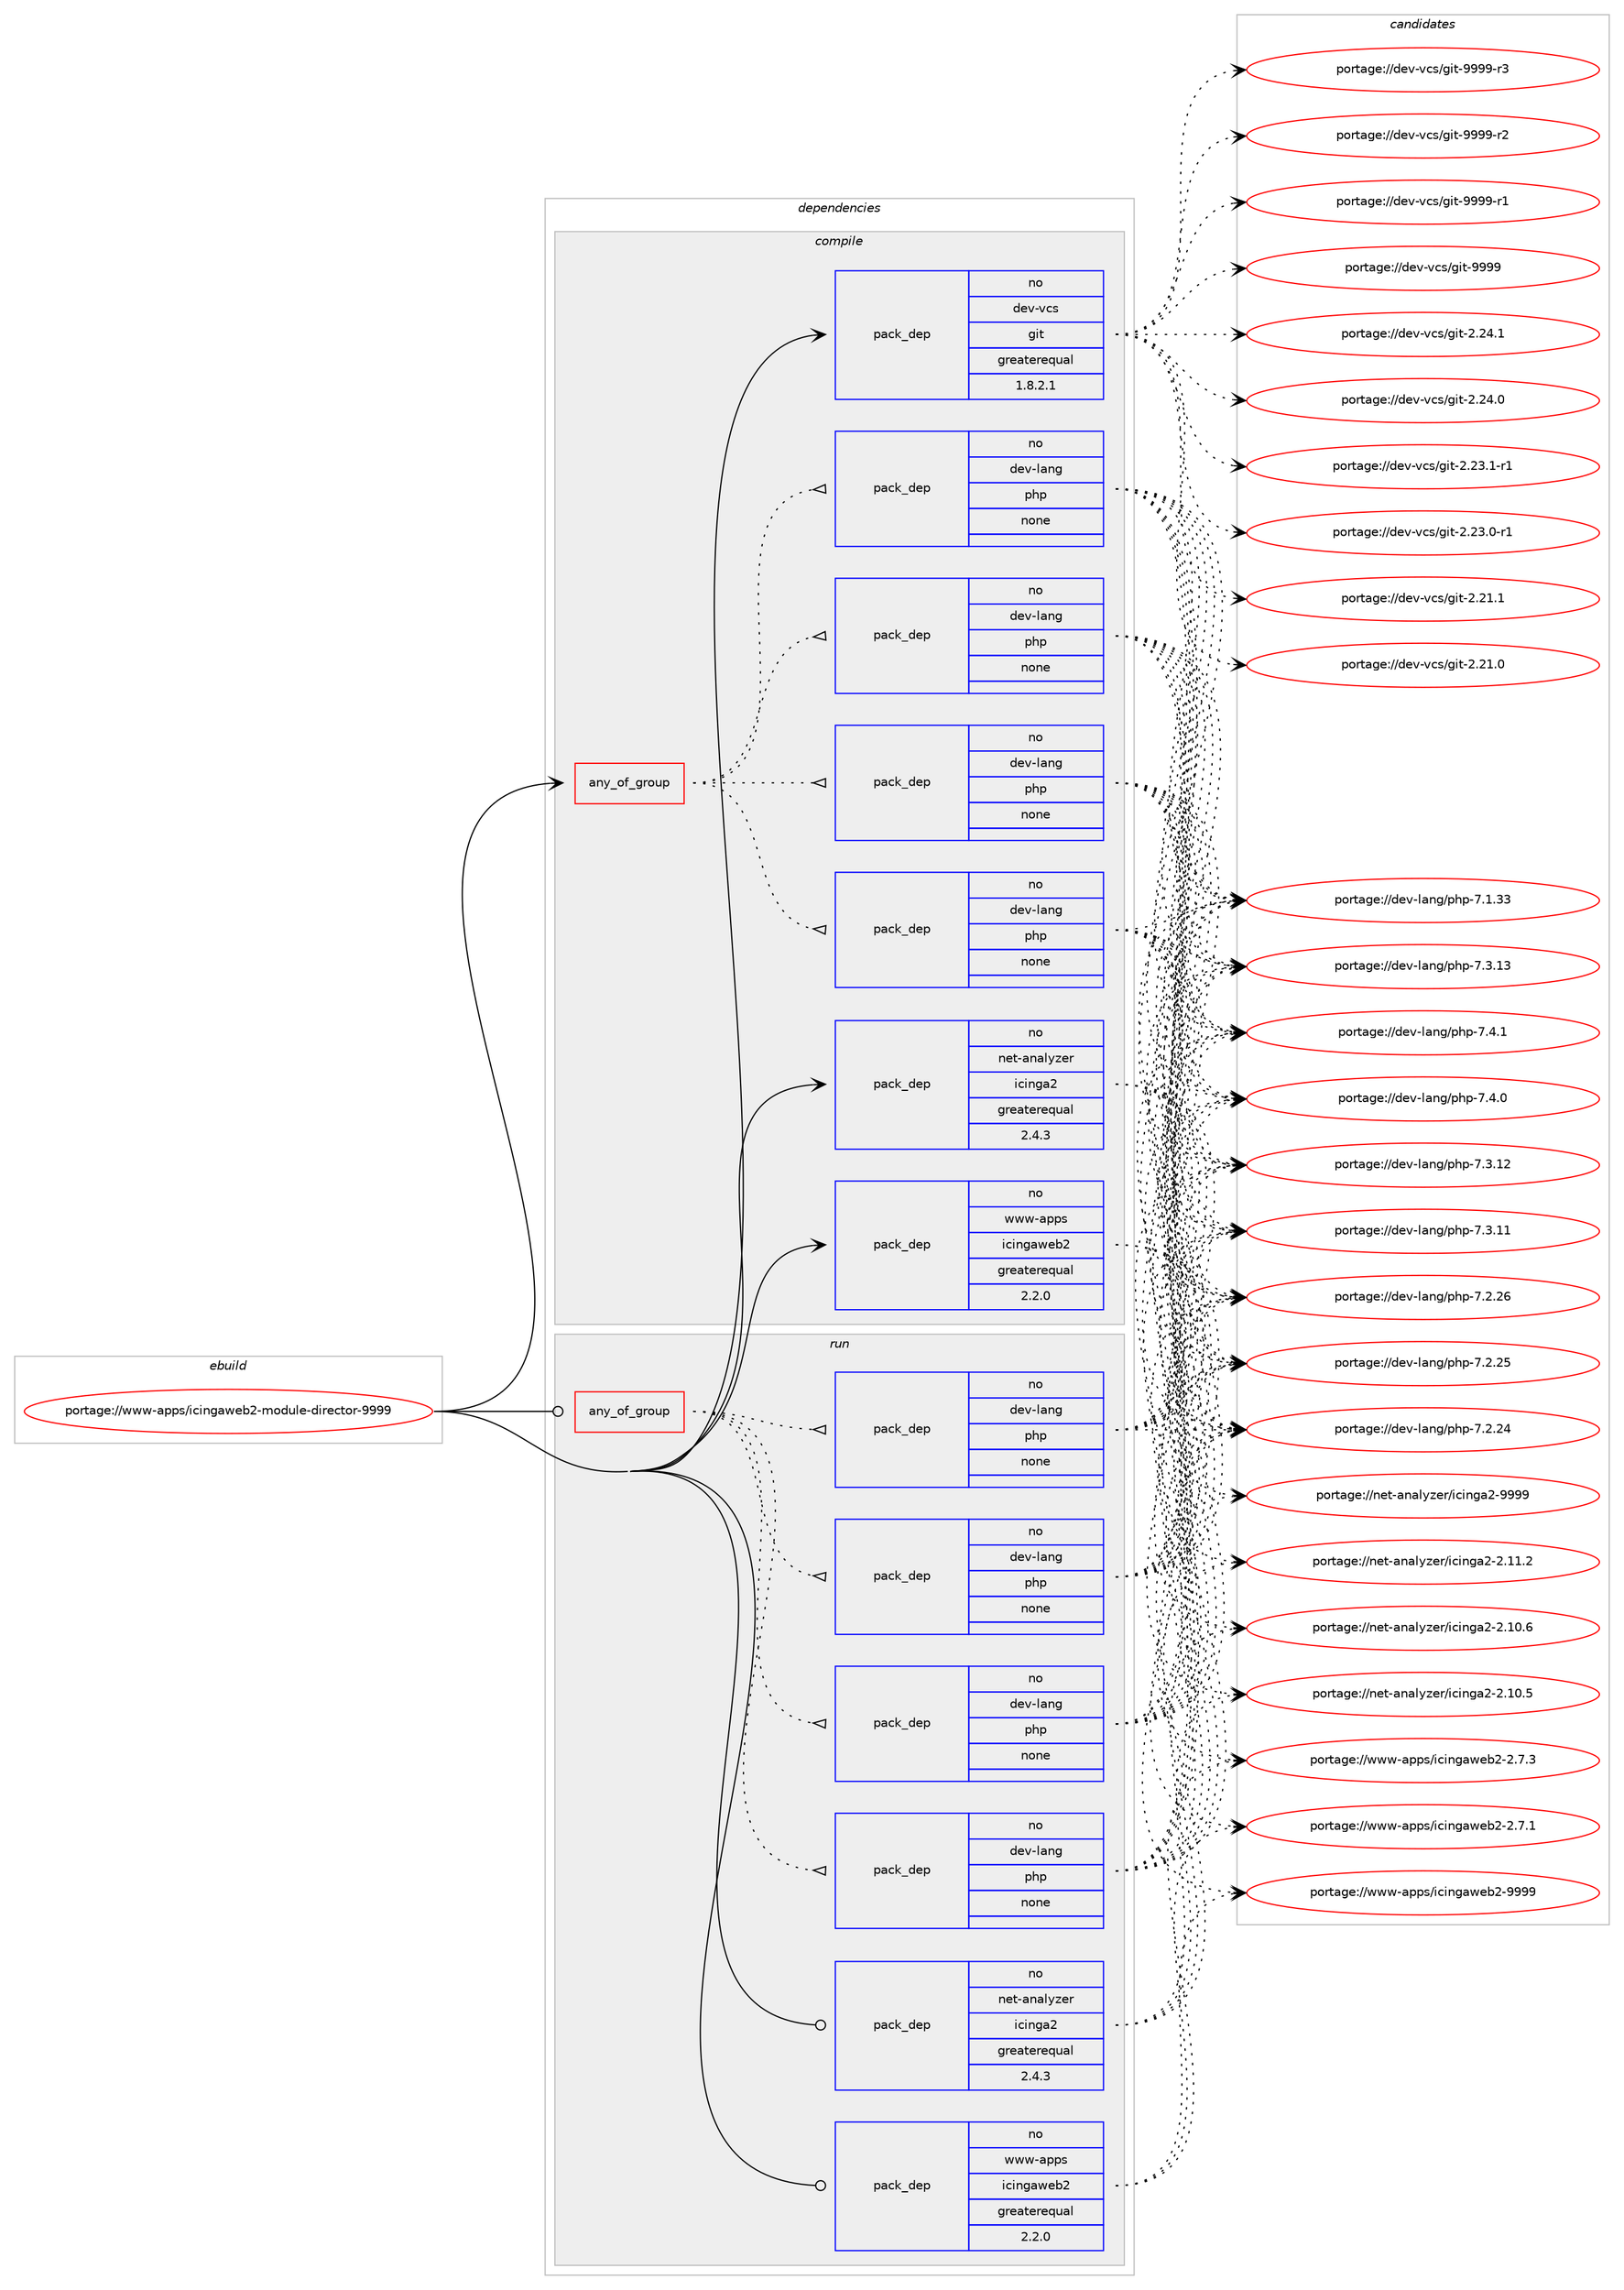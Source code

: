 digraph prolog {

# *************
# Graph options
# *************

newrank=true;
concentrate=true;
compound=true;
graph [rankdir=LR,fontname=Helvetica,fontsize=10,ranksep=1.5];#, ranksep=2.5, nodesep=0.2];
edge  [arrowhead=vee];
node  [fontname=Helvetica,fontsize=10];

# **********
# The ebuild
# **********

subgraph cluster_leftcol {
color=gray;
rank=same;
label=<<i>ebuild</i>>;
id [label="portage://www-apps/icingaweb2-module-director-9999", color=red, width=4, href="../www-apps/icingaweb2-module-director-9999.svg"];
}

# ****************
# The dependencies
# ****************

subgraph cluster_midcol {
color=gray;
label=<<i>dependencies</i>>;
subgraph cluster_compile {
fillcolor="#eeeeee";
style=filled;
label=<<i>compile</i>>;
subgraph any612 {
dependency36190 [label=<<TABLE BORDER="0" CELLBORDER="1" CELLSPACING="0" CELLPADDING="4"><TR><TD CELLPADDING="10">any_of_group</TD></TR></TABLE>>, shape=none, color=red];subgraph pack28954 {
dependency36191 [label=<<TABLE BORDER="0" CELLBORDER="1" CELLSPACING="0" CELLPADDING="4" WIDTH="220"><TR><TD ROWSPAN="6" CELLPADDING="30">pack_dep</TD></TR><TR><TD WIDTH="110">no</TD></TR><TR><TD>dev-lang</TD></TR><TR><TD>php</TD></TR><TR><TD>none</TD></TR><TR><TD></TD></TR></TABLE>>, shape=none, color=blue];
}
dependency36190:e -> dependency36191:w [weight=20,style="dotted",arrowhead="oinv"];
subgraph pack28955 {
dependency36192 [label=<<TABLE BORDER="0" CELLBORDER="1" CELLSPACING="0" CELLPADDING="4" WIDTH="220"><TR><TD ROWSPAN="6" CELLPADDING="30">pack_dep</TD></TR><TR><TD WIDTH="110">no</TD></TR><TR><TD>dev-lang</TD></TR><TR><TD>php</TD></TR><TR><TD>none</TD></TR><TR><TD></TD></TR></TABLE>>, shape=none, color=blue];
}
dependency36190:e -> dependency36192:w [weight=20,style="dotted",arrowhead="oinv"];
subgraph pack28956 {
dependency36193 [label=<<TABLE BORDER="0" CELLBORDER="1" CELLSPACING="0" CELLPADDING="4" WIDTH="220"><TR><TD ROWSPAN="6" CELLPADDING="30">pack_dep</TD></TR><TR><TD WIDTH="110">no</TD></TR><TR><TD>dev-lang</TD></TR><TR><TD>php</TD></TR><TR><TD>none</TD></TR><TR><TD></TD></TR></TABLE>>, shape=none, color=blue];
}
dependency36190:e -> dependency36193:w [weight=20,style="dotted",arrowhead="oinv"];
subgraph pack28957 {
dependency36194 [label=<<TABLE BORDER="0" CELLBORDER="1" CELLSPACING="0" CELLPADDING="4" WIDTH="220"><TR><TD ROWSPAN="6" CELLPADDING="30">pack_dep</TD></TR><TR><TD WIDTH="110">no</TD></TR><TR><TD>dev-lang</TD></TR><TR><TD>php</TD></TR><TR><TD>none</TD></TR><TR><TD></TD></TR></TABLE>>, shape=none, color=blue];
}
dependency36190:e -> dependency36194:w [weight=20,style="dotted",arrowhead="oinv"];
}
id:e -> dependency36190:w [weight=20,style="solid",arrowhead="vee"];
subgraph pack28958 {
dependency36195 [label=<<TABLE BORDER="0" CELLBORDER="1" CELLSPACING="0" CELLPADDING="4" WIDTH="220"><TR><TD ROWSPAN="6" CELLPADDING="30">pack_dep</TD></TR><TR><TD WIDTH="110">no</TD></TR><TR><TD>dev-vcs</TD></TR><TR><TD>git</TD></TR><TR><TD>greaterequal</TD></TR><TR><TD>1.8.2.1</TD></TR></TABLE>>, shape=none, color=blue];
}
id:e -> dependency36195:w [weight=20,style="solid",arrowhead="vee"];
subgraph pack28959 {
dependency36196 [label=<<TABLE BORDER="0" CELLBORDER="1" CELLSPACING="0" CELLPADDING="4" WIDTH="220"><TR><TD ROWSPAN="6" CELLPADDING="30">pack_dep</TD></TR><TR><TD WIDTH="110">no</TD></TR><TR><TD>net-analyzer</TD></TR><TR><TD>icinga2</TD></TR><TR><TD>greaterequal</TD></TR><TR><TD>2.4.3</TD></TR></TABLE>>, shape=none, color=blue];
}
id:e -> dependency36196:w [weight=20,style="solid",arrowhead="vee"];
subgraph pack28960 {
dependency36197 [label=<<TABLE BORDER="0" CELLBORDER="1" CELLSPACING="0" CELLPADDING="4" WIDTH="220"><TR><TD ROWSPAN="6" CELLPADDING="30">pack_dep</TD></TR><TR><TD WIDTH="110">no</TD></TR><TR><TD>www-apps</TD></TR><TR><TD>icingaweb2</TD></TR><TR><TD>greaterequal</TD></TR><TR><TD>2.2.0</TD></TR></TABLE>>, shape=none, color=blue];
}
id:e -> dependency36197:w [weight=20,style="solid",arrowhead="vee"];
}
subgraph cluster_compileandrun {
fillcolor="#eeeeee";
style=filled;
label=<<i>compile and run</i>>;
}
subgraph cluster_run {
fillcolor="#eeeeee";
style=filled;
label=<<i>run</i>>;
subgraph any613 {
dependency36198 [label=<<TABLE BORDER="0" CELLBORDER="1" CELLSPACING="0" CELLPADDING="4"><TR><TD CELLPADDING="10">any_of_group</TD></TR></TABLE>>, shape=none, color=red];subgraph pack28961 {
dependency36199 [label=<<TABLE BORDER="0" CELLBORDER="1" CELLSPACING="0" CELLPADDING="4" WIDTH="220"><TR><TD ROWSPAN="6" CELLPADDING="30">pack_dep</TD></TR><TR><TD WIDTH="110">no</TD></TR><TR><TD>dev-lang</TD></TR><TR><TD>php</TD></TR><TR><TD>none</TD></TR><TR><TD></TD></TR></TABLE>>, shape=none, color=blue];
}
dependency36198:e -> dependency36199:w [weight=20,style="dotted",arrowhead="oinv"];
subgraph pack28962 {
dependency36200 [label=<<TABLE BORDER="0" CELLBORDER="1" CELLSPACING="0" CELLPADDING="4" WIDTH="220"><TR><TD ROWSPAN="6" CELLPADDING="30">pack_dep</TD></TR><TR><TD WIDTH="110">no</TD></TR><TR><TD>dev-lang</TD></TR><TR><TD>php</TD></TR><TR><TD>none</TD></TR><TR><TD></TD></TR></TABLE>>, shape=none, color=blue];
}
dependency36198:e -> dependency36200:w [weight=20,style="dotted",arrowhead="oinv"];
subgraph pack28963 {
dependency36201 [label=<<TABLE BORDER="0" CELLBORDER="1" CELLSPACING="0" CELLPADDING="4" WIDTH="220"><TR><TD ROWSPAN="6" CELLPADDING="30">pack_dep</TD></TR><TR><TD WIDTH="110">no</TD></TR><TR><TD>dev-lang</TD></TR><TR><TD>php</TD></TR><TR><TD>none</TD></TR><TR><TD></TD></TR></TABLE>>, shape=none, color=blue];
}
dependency36198:e -> dependency36201:w [weight=20,style="dotted",arrowhead="oinv"];
subgraph pack28964 {
dependency36202 [label=<<TABLE BORDER="0" CELLBORDER="1" CELLSPACING="0" CELLPADDING="4" WIDTH="220"><TR><TD ROWSPAN="6" CELLPADDING="30">pack_dep</TD></TR><TR><TD WIDTH="110">no</TD></TR><TR><TD>dev-lang</TD></TR><TR><TD>php</TD></TR><TR><TD>none</TD></TR><TR><TD></TD></TR></TABLE>>, shape=none, color=blue];
}
dependency36198:e -> dependency36202:w [weight=20,style="dotted",arrowhead="oinv"];
}
id:e -> dependency36198:w [weight=20,style="solid",arrowhead="odot"];
subgraph pack28965 {
dependency36203 [label=<<TABLE BORDER="0" CELLBORDER="1" CELLSPACING="0" CELLPADDING="4" WIDTH="220"><TR><TD ROWSPAN="6" CELLPADDING="30">pack_dep</TD></TR><TR><TD WIDTH="110">no</TD></TR><TR><TD>net-analyzer</TD></TR><TR><TD>icinga2</TD></TR><TR><TD>greaterequal</TD></TR><TR><TD>2.4.3</TD></TR></TABLE>>, shape=none, color=blue];
}
id:e -> dependency36203:w [weight=20,style="solid",arrowhead="odot"];
subgraph pack28966 {
dependency36204 [label=<<TABLE BORDER="0" CELLBORDER="1" CELLSPACING="0" CELLPADDING="4" WIDTH="220"><TR><TD ROWSPAN="6" CELLPADDING="30">pack_dep</TD></TR><TR><TD WIDTH="110">no</TD></TR><TR><TD>www-apps</TD></TR><TR><TD>icingaweb2</TD></TR><TR><TD>greaterequal</TD></TR><TR><TD>2.2.0</TD></TR></TABLE>>, shape=none, color=blue];
}
id:e -> dependency36204:w [weight=20,style="solid",arrowhead="odot"];
}
}

# **************
# The candidates
# **************

subgraph cluster_choices {
rank=same;
color=gray;
label=<<i>candidates</i>>;

subgraph choice28954 {
color=black;
nodesep=1;
choice100101118451089711010347112104112455546524649 [label="portage://dev-lang/php-7.4.1", color=red, width=4,href="../dev-lang/php-7.4.1.svg"];
choice100101118451089711010347112104112455546524648 [label="portage://dev-lang/php-7.4.0", color=red, width=4,href="../dev-lang/php-7.4.0.svg"];
choice10010111845108971101034711210411245554651464951 [label="portage://dev-lang/php-7.3.13", color=red, width=4,href="../dev-lang/php-7.3.13.svg"];
choice10010111845108971101034711210411245554651464950 [label="portage://dev-lang/php-7.3.12", color=red, width=4,href="../dev-lang/php-7.3.12.svg"];
choice10010111845108971101034711210411245554651464949 [label="portage://dev-lang/php-7.3.11", color=red, width=4,href="../dev-lang/php-7.3.11.svg"];
choice10010111845108971101034711210411245554650465054 [label="portage://dev-lang/php-7.2.26", color=red, width=4,href="../dev-lang/php-7.2.26.svg"];
choice10010111845108971101034711210411245554650465053 [label="portage://dev-lang/php-7.2.25", color=red, width=4,href="../dev-lang/php-7.2.25.svg"];
choice10010111845108971101034711210411245554650465052 [label="portage://dev-lang/php-7.2.24", color=red, width=4,href="../dev-lang/php-7.2.24.svg"];
choice10010111845108971101034711210411245554649465151 [label="portage://dev-lang/php-7.1.33", color=red, width=4,href="../dev-lang/php-7.1.33.svg"];
dependency36191:e -> choice100101118451089711010347112104112455546524649:w [style=dotted,weight="100"];
dependency36191:e -> choice100101118451089711010347112104112455546524648:w [style=dotted,weight="100"];
dependency36191:e -> choice10010111845108971101034711210411245554651464951:w [style=dotted,weight="100"];
dependency36191:e -> choice10010111845108971101034711210411245554651464950:w [style=dotted,weight="100"];
dependency36191:e -> choice10010111845108971101034711210411245554651464949:w [style=dotted,weight="100"];
dependency36191:e -> choice10010111845108971101034711210411245554650465054:w [style=dotted,weight="100"];
dependency36191:e -> choice10010111845108971101034711210411245554650465053:w [style=dotted,weight="100"];
dependency36191:e -> choice10010111845108971101034711210411245554650465052:w [style=dotted,weight="100"];
dependency36191:e -> choice10010111845108971101034711210411245554649465151:w [style=dotted,weight="100"];
}
subgraph choice28955 {
color=black;
nodesep=1;
choice100101118451089711010347112104112455546524649 [label="portage://dev-lang/php-7.4.1", color=red, width=4,href="../dev-lang/php-7.4.1.svg"];
choice100101118451089711010347112104112455546524648 [label="portage://dev-lang/php-7.4.0", color=red, width=4,href="../dev-lang/php-7.4.0.svg"];
choice10010111845108971101034711210411245554651464951 [label="portage://dev-lang/php-7.3.13", color=red, width=4,href="../dev-lang/php-7.3.13.svg"];
choice10010111845108971101034711210411245554651464950 [label="portage://dev-lang/php-7.3.12", color=red, width=4,href="../dev-lang/php-7.3.12.svg"];
choice10010111845108971101034711210411245554651464949 [label="portage://dev-lang/php-7.3.11", color=red, width=4,href="../dev-lang/php-7.3.11.svg"];
choice10010111845108971101034711210411245554650465054 [label="portage://dev-lang/php-7.2.26", color=red, width=4,href="../dev-lang/php-7.2.26.svg"];
choice10010111845108971101034711210411245554650465053 [label="portage://dev-lang/php-7.2.25", color=red, width=4,href="../dev-lang/php-7.2.25.svg"];
choice10010111845108971101034711210411245554650465052 [label="portage://dev-lang/php-7.2.24", color=red, width=4,href="../dev-lang/php-7.2.24.svg"];
choice10010111845108971101034711210411245554649465151 [label="portage://dev-lang/php-7.1.33", color=red, width=4,href="../dev-lang/php-7.1.33.svg"];
dependency36192:e -> choice100101118451089711010347112104112455546524649:w [style=dotted,weight="100"];
dependency36192:e -> choice100101118451089711010347112104112455546524648:w [style=dotted,weight="100"];
dependency36192:e -> choice10010111845108971101034711210411245554651464951:w [style=dotted,weight="100"];
dependency36192:e -> choice10010111845108971101034711210411245554651464950:w [style=dotted,weight="100"];
dependency36192:e -> choice10010111845108971101034711210411245554651464949:w [style=dotted,weight="100"];
dependency36192:e -> choice10010111845108971101034711210411245554650465054:w [style=dotted,weight="100"];
dependency36192:e -> choice10010111845108971101034711210411245554650465053:w [style=dotted,weight="100"];
dependency36192:e -> choice10010111845108971101034711210411245554650465052:w [style=dotted,weight="100"];
dependency36192:e -> choice10010111845108971101034711210411245554649465151:w [style=dotted,weight="100"];
}
subgraph choice28956 {
color=black;
nodesep=1;
choice100101118451089711010347112104112455546524649 [label="portage://dev-lang/php-7.4.1", color=red, width=4,href="../dev-lang/php-7.4.1.svg"];
choice100101118451089711010347112104112455546524648 [label="portage://dev-lang/php-7.4.0", color=red, width=4,href="../dev-lang/php-7.4.0.svg"];
choice10010111845108971101034711210411245554651464951 [label="portage://dev-lang/php-7.3.13", color=red, width=4,href="../dev-lang/php-7.3.13.svg"];
choice10010111845108971101034711210411245554651464950 [label="portage://dev-lang/php-7.3.12", color=red, width=4,href="../dev-lang/php-7.3.12.svg"];
choice10010111845108971101034711210411245554651464949 [label="portage://dev-lang/php-7.3.11", color=red, width=4,href="../dev-lang/php-7.3.11.svg"];
choice10010111845108971101034711210411245554650465054 [label="portage://dev-lang/php-7.2.26", color=red, width=4,href="../dev-lang/php-7.2.26.svg"];
choice10010111845108971101034711210411245554650465053 [label="portage://dev-lang/php-7.2.25", color=red, width=4,href="../dev-lang/php-7.2.25.svg"];
choice10010111845108971101034711210411245554650465052 [label="portage://dev-lang/php-7.2.24", color=red, width=4,href="../dev-lang/php-7.2.24.svg"];
choice10010111845108971101034711210411245554649465151 [label="portage://dev-lang/php-7.1.33", color=red, width=4,href="../dev-lang/php-7.1.33.svg"];
dependency36193:e -> choice100101118451089711010347112104112455546524649:w [style=dotted,weight="100"];
dependency36193:e -> choice100101118451089711010347112104112455546524648:w [style=dotted,weight="100"];
dependency36193:e -> choice10010111845108971101034711210411245554651464951:w [style=dotted,weight="100"];
dependency36193:e -> choice10010111845108971101034711210411245554651464950:w [style=dotted,weight="100"];
dependency36193:e -> choice10010111845108971101034711210411245554651464949:w [style=dotted,weight="100"];
dependency36193:e -> choice10010111845108971101034711210411245554650465054:w [style=dotted,weight="100"];
dependency36193:e -> choice10010111845108971101034711210411245554650465053:w [style=dotted,weight="100"];
dependency36193:e -> choice10010111845108971101034711210411245554650465052:w [style=dotted,weight="100"];
dependency36193:e -> choice10010111845108971101034711210411245554649465151:w [style=dotted,weight="100"];
}
subgraph choice28957 {
color=black;
nodesep=1;
choice100101118451089711010347112104112455546524649 [label="portage://dev-lang/php-7.4.1", color=red, width=4,href="../dev-lang/php-7.4.1.svg"];
choice100101118451089711010347112104112455546524648 [label="portage://dev-lang/php-7.4.0", color=red, width=4,href="../dev-lang/php-7.4.0.svg"];
choice10010111845108971101034711210411245554651464951 [label="portage://dev-lang/php-7.3.13", color=red, width=4,href="../dev-lang/php-7.3.13.svg"];
choice10010111845108971101034711210411245554651464950 [label="portage://dev-lang/php-7.3.12", color=red, width=4,href="../dev-lang/php-7.3.12.svg"];
choice10010111845108971101034711210411245554651464949 [label="portage://dev-lang/php-7.3.11", color=red, width=4,href="../dev-lang/php-7.3.11.svg"];
choice10010111845108971101034711210411245554650465054 [label="portage://dev-lang/php-7.2.26", color=red, width=4,href="../dev-lang/php-7.2.26.svg"];
choice10010111845108971101034711210411245554650465053 [label="portage://dev-lang/php-7.2.25", color=red, width=4,href="../dev-lang/php-7.2.25.svg"];
choice10010111845108971101034711210411245554650465052 [label="portage://dev-lang/php-7.2.24", color=red, width=4,href="../dev-lang/php-7.2.24.svg"];
choice10010111845108971101034711210411245554649465151 [label="portage://dev-lang/php-7.1.33", color=red, width=4,href="../dev-lang/php-7.1.33.svg"];
dependency36194:e -> choice100101118451089711010347112104112455546524649:w [style=dotted,weight="100"];
dependency36194:e -> choice100101118451089711010347112104112455546524648:w [style=dotted,weight="100"];
dependency36194:e -> choice10010111845108971101034711210411245554651464951:w [style=dotted,weight="100"];
dependency36194:e -> choice10010111845108971101034711210411245554651464950:w [style=dotted,weight="100"];
dependency36194:e -> choice10010111845108971101034711210411245554651464949:w [style=dotted,weight="100"];
dependency36194:e -> choice10010111845108971101034711210411245554650465054:w [style=dotted,weight="100"];
dependency36194:e -> choice10010111845108971101034711210411245554650465053:w [style=dotted,weight="100"];
dependency36194:e -> choice10010111845108971101034711210411245554650465052:w [style=dotted,weight="100"];
dependency36194:e -> choice10010111845108971101034711210411245554649465151:w [style=dotted,weight="100"];
}
subgraph choice28958 {
color=black;
nodesep=1;
choice10010111845118991154710310511645575757574511451 [label="portage://dev-vcs/git-9999-r3", color=red, width=4,href="../dev-vcs/git-9999-r3.svg"];
choice10010111845118991154710310511645575757574511450 [label="portage://dev-vcs/git-9999-r2", color=red, width=4,href="../dev-vcs/git-9999-r2.svg"];
choice10010111845118991154710310511645575757574511449 [label="portage://dev-vcs/git-9999-r1", color=red, width=4,href="../dev-vcs/git-9999-r1.svg"];
choice1001011184511899115471031051164557575757 [label="portage://dev-vcs/git-9999", color=red, width=4,href="../dev-vcs/git-9999.svg"];
choice10010111845118991154710310511645504650524649 [label="portage://dev-vcs/git-2.24.1", color=red, width=4,href="../dev-vcs/git-2.24.1.svg"];
choice10010111845118991154710310511645504650524648 [label="portage://dev-vcs/git-2.24.0", color=red, width=4,href="../dev-vcs/git-2.24.0.svg"];
choice100101118451189911547103105116455046505146494511449 [label="portage://dev-vcs/git-2.23.1-r1", color=red, width=4,href="../dev-vcs/git-2.23.1-r1.svg"];
choice100101118451189911547103105116455046505146484511449 [label="portage://dev-vcs/git-2.23.0-r1", color=red, width=4,href="../dev-vcs/git-2.23.0-r1.svg"];
choice10010111845118991154710310511645504650494649 [label="portage://dev-vcs/git-2.21.1", color=red, width=4,href="../dev-vcs/git-2.21.1.svg"];
choice10010111845118991154710310511645504650494648 [label="portage://dev-vcs/git-2.21.0", color=red, width=4,href="../dev-vcs/git-2.21.0.svg"];
dependency36195:e -> choice10010111845118991154710310511645575757574511451:w [style=dotted,weight="100"];
dependency36195:e -> choice10010111845118991154710310511645575757574511450:w [style=dotted,weight="100"];
dependency36195:e -> choice10010111845118991154710310511645575757574511449:w [style=dotted,weight="100"];
dependency36195:e -> choice1001011184511899115471031051164557575757:w [style=dotted,weight="100"];
dependency36195:e -> choice10010111845118991154710310511645504650524649:w [style=dotted,weight="100"];
dependency36195:e -> choice10010111845118991154710310511645504650524648:w [style=dotted,weight="100"];
dependency36195:e -> choice100101118451189911547103105116455046505146494511449:w [style=dotted,weight="100"];
dependency36195:e -> choice100101118451189911547103105116455046505146484511449:w [style=dotted,weight="100"];
dependency36195:e -> choice10010111845118991154710310511645504650494649:w [style=dotted,weight="100"];
dependency36195:e -> choice10010111845118991154710310511645504650494648:w [style=dotted,weight="100"];
}
subgraph choice28959 {
color=black;
nodesep=1;
choice110101116459711097108121122101114471059910511010397504557575757 [label="portage://net-analyzer/icinga2-9999", color=red, width=4,href="../net-analyzer/icinga2-9999.svg"];
choice1101011164597110971081211221011144710599105110103975045504649494650 [label="portage://net-analyzer/icinga2-2.11.2", color=red, width=4,href="../net-analyzer/icinga2-2.11.2.svg"];
choice1101011164597110971081211221011144710599105110103975045504649484654 [label="portage://net-analyzer/icinga2-2.10.6", color=red, width=4,href="../net-analyzer/icinga2-2.10.6.svg"];
choice1101011164597110971081211221011144710599105110103975045504649484653 [label="portage://net-analyzer/icinga2-2.10.5", color=red, width=4,href="../net-analyzer/icinga2-2.10.5.svg"];
dependency36196:e -> choice110101116459711097108121122101114471059910511010397504557575757:w [style=dotted,weight="100"];
dependency36196:e -> choice1101011164597110971081211221011144710599105110103975045504649494650:w [style=dotted,weight="100"];
dependency36196:e -> choice1101011164597110971081211221011144710599105110103975045504649484654:w [style=dotted,weight="100"];
dependency36196:e -> choice1101011164597110971081211221011144710599105110103975045504649484653:w [style=dotted,weight="100"];
}
subgraph choice28960 {
color=black;
nodesep=1;
choice119119119459711211211547105991051101039711910198504557575757 [label="portage://www-apps/icingaweb2-9999", color=red, width=4,href="../www-apps/icingaweb2-9999.svg"];
choice11911911945971121121154710599105110103971191019850455046554651 [label="portage://www-apps/icingaweb2-2.7.3", color=red, width=4,href="../www-apps/icingaweb2-2.7.3.svg"];
choice11911911945971121121154710599105110103971191019850455046554649 [label="portage://www-apps/icingaweb2-2.7.1", color=red, width=4,href="../www-apps/icingaweb2-2.7.1.svg"];
dependency36197:e -> choice119119119459711211211547105991051101039711910198504557575757:w [style=dotted,weight="100"];
dependency36197:e -> choice11911911945971121121154710599105110103971191019850455046554651:w [style=dotted,weight="100"];
dependency36197:e -> choice11911911945971121121154710599105110103971191019850455046554649:w [style=dotted,weight="100"];
}
subgraph choice28961 {
color=black;
nodesep=1;
choice100101118451089711010347112104112455546524649 [label="portage://dev-lang/php-7.4.1", color=red, width=4,href="../dev-lang/php-7.4.1.svg"];
choice100101118451089711010347112104112455546524648 [label="portage://dev-lang/php-7.4.0", color=red, width=4,href="../dev-lang/php-7.4.0.svg"];
choice10010111845108971101034711210411245554651464951 [label="portage://dev-lang/php-7.3.13", color=red, width=4,href="../dev-lang/php-7.3.13.svg"];
choice10010111845108971101034711210411245554651464950 [label="portage://dev-lang/php-7.3.12", color=red, width=4,href="../dev-lang/php-7.3.12.svg"];
choice10010111845108971101034711210411245554651464949 [label="portage://dev-lang/php-7.3.11", color=red, width=4,href="../dev-lang/php-7.3.11.svg"];
choice10010111845108971101034711210411245554650465054 [label="portage://dev-lang/php-7.2.26", color=red, width=4,href="../dev-lang/php-7.2.26.svg"];
choice10010111845108971101034711210411245554650465053 [label="portage://dev-lang/php-7.2.25", color=red, width=4,href="../dev-lang/php-7.2.25.svg"];
choice10010111845108971101034711210411245554650465052 [label="portage://dev-lang/php-7.2.24", color=red, width=4,href="../dev-lang/php-7.2.24.svg"];
choice10010111845108971101034711210411245554649465151 [label="portage://dev-lang/php-7.1.33", color=red, width=4,href="../dev-lang/php-7.1.33.svg"];
dependency36199:e -> choice100101118451089711010347112104112455546524649:w [style=dotted,weight="100"];
dependency36199:e -> choice100101118451089711010347112104112455546524648:w [style=dotted,weight="100"];
dependency36199:e -> choice10010111845108971101034711210411245554651464951:w [style=dotted,weight="100"];
dependency36199:e -> choice10010111845108971101034711210411245554651464950:w [style=dotted,weight="100"];
dependency36199:e -> choice10010111845108971101034711210411245554651464949:w [style=dotted,weight="100"];
dependency36199:e -> choice10010111845108971101034711210411245554650465054:w [style=dotted,weight="100"];
dependency36199:e -> choice10010111845108971101034711210411245554650465053:w [style=dotted,weight="100"];
dependency36199:e -> choice10010111845108971101034711210411245554650465052:w [style=dotted,weight="100"];
dependency36199:e -> choice10010111845108971101034711210411245554649465151:w [style=dotted,weight="100"];
}
subgraph choice28962 {
color=black;
nodesep=1;
choice100101118451089711010347112104112455546524649 [label="portage://dev-lang/php-7.4.1", color=red, width=4,href="../dev-lang/php-7.4.1.svg"];
choice100101118451089711010347112104112455546524648 [label="portage://dev-lang/php-7.4.0", color=red, width=4,href="../dev-lang/php-7.4.0.svg"];
choice10010111845108971101034711210411245554651464951 [label="portage://dev-lang/php-7.3.13", color=red, width=4,href="../dev-lang/php-7.3.13.svg"];
choice10010111845108971101034711210411245554651464950 [label="portage://dev-lang/php-7.3.12", color=red, width=4,href="../dev-lang/php-7.3.12.svg"];
choice10010111845108971101034711210411245554651464949 [label="portage://dev-lang/php-7.3.11", color=red, width=4,href="../dev-lang/php-7.3.11.svg"];
choice10010111845108971101034711210411245554650465054 [label="portage://dev-lang/php-7.2.26", color=red, width=4,href="../dev-lang/php-7.2.26.svg"];
choice10010111845108971101034711210411245554650465053 [label="portage://dev-lang/php-7.2.25", color=red, width=4,href="../dev-lang/php-7.2.25.svg"];
choice10010111845108971101034711210411245554650465052 [label="portage://dev-lang/php-7.2.24", color=red, width=4,href="../dev-lang/php-7.2.24.svg"];
choice10010111845108971101034711210411245554649465151 [label="portage://dev-lang/php-7.1.33", color=red, width=4,href="../dev-lang/php-7.1.33.svg"];
dependency36200:e -> choice100101118451089711010347112104112455546524649:w [style=dotted,weight="100"];
dependency36200:e -> choice100101118451089711010347112104112455546524648:w [style=dotted,weight="100"];
dependency36200:e -> choice10010111845108971101034711210411245554651464951:w [style=dotted,weight="100"];
dependency36200:e -> choice10010111845108971101034711210411245554651464950:w [style=dotted,weight="100"];
dependency36200:e -> choice10010111845108971101034711210411245554651464949:w [style=dotted,weight="100"];
dependency36200:e -> choice10010111845108971101034711210411245554650465054:w [style=dotted,weight="100"];
dependency36200:e -> choice10010111845108971101034711210411245554650465053:w [style=dotted,weight="100"];
dependency36200:e -> choice10010111845108971101034711210411245554650465052:w [style=dotted,weight="100"];
dependency36200:e -> choice10010111845108971101034711210411245554649465151:w [style=dotted,weight="100"];
}
subgraph choice28963 {
color=black;
nodesep=1;
choice100101118451089711010347112104112455546524649 [label="portage://dev-lang/php-7.4.1", color=red, width=4,href="../dev-lang/php-7.4.1.svg"];
choice100101118451089711010347112104112455546524648 [label="portage://dev-lang/php-7.4.0", color=red, width=4,href="../dev-lang/php-7.4.0.svg"];
choice10010111845108971101034711210411245554651464951 [label="portage://dev-lang/php-7.3.13", color=red, width=4,href="../dev-lang/php-7.3.13.svg"];
choice10010111845108971101034711210411245554651464950 [label="portage://dev-lang/php-7.3.12", color=red, width=4,href="../dev-lang/php-7.3.12.svg"];
choice10010111845108971101034711210411245554651464949 [label="portage://dev-lang/php-7.3.11", color=red, width=4,href="../dev-lang/php-7.3.11.svg"];
choice10010111845108971101034711210411245554650465054 [label="portage://dev-lang/php-7.2.26", color=red, width=4,href="../dev-lang/php-7.2.26.svg"];
choice10010111845108971101034711210411245554650465053 [label="portage://dev-lang/php-7.2.25", color=red, width=4,href="../dev-lang/php-7.2.25.svg"];
choice10010111845108971101034711210411245554650465052 [label="portage://dev-lang/php-7.2.24", color=red, width=4,href="../dev-lang/php-7.2.24.svg"];
choice10010111845108971101034711210411245554649465151 [label="portage://dev-lang/php-7.1.33", color=red, width=4,href="../dev-lang/php-7.1.33.svg"];
dependency36201:e -> choice100101118451089711010347112104112455546524649:w [style=dotted,weight="100"];
dependency36201:e -> choice100101118451089711010347112104112455546524648:w [style=dotted,weight="100"];
dependency36201:e -> choice10010111845108971101034711210411245554651464951:w [style=dotted,weight="100"];
dependency36201:e -> choice10010111845108971101034711210411245554651464950:w [style=dotted,weight="100"];
dependency36201:e -> choice10010111845108971101034711210411245554651464949:w [style=dotted,weight="100"];
dependency36201:e -> choice10010111845108971101034711210411245554650465054:w [style=dotted,weight="100"];
dependency36201:e -> choice10010111845108971101034711210411245554650465053:w [style=dotted,weight="100"];
dependency36201:e -> choice10010111845108971101034711210411245554650465052:w [style=dotted,weight="100"];
dependency36201:e -> choice10010111845108971101034711210411245554649465151:w [style=dotted,weight="100"];
}
subgraph choice28964 {
color=black;
nodesep=1;
choice100101118451089711010347112104112455546524649 [label="portage://dev-lang/php-7.4.1", color=red, width=4,href="../dev-lang/php-7.4.1.svg"];
choice100101118451089711010347112104112455546524648 [label="portage://dev-lang/php-7.4.0", color=red, width=4,href="../dev-lang/php-7.4.0.svg"];
choice10010111845108971101034711210411245554651464951 [label="portage://dev-lang/php-7.3.13", color=red, width=4,href="../dev-lang/php-7.3.13.svg"];
choice10010111845108971101034711210411245554651464950 [label="portage://dev-lang/php-7.3.12", color=red, width=4,href="../dev-lang/php-7.3.12.svg"];
choice10010111845108971101034711210411245554651464949 [label="portage://dev-lang/php-7.3.11", color=red, width=4,href="../dev-lang/php-7.3.11.svg"];
choice10010111845108971101034711210411245554650465054 [label="portage://dev-lang/php-7.2.26", color=red, width=4,href="../dev-lang/php-7.2.26.svg"];
choice10010111845108971101034711210411245554650465053 [label="portage://dev-lang/php-7.2.25", color=red, width=4,href="../dev-lang/php-7.2.25.svg"];
choice10010111845108971101034711210411245554650465052 [label="portage://dev-lang/php-7.2.24", color=red, width=4,href="../dev-lang/php-7.2.24.svg"];
choice10010111845108971101034711210411245554649465151 [label="portage://dev-lang/php-7.1.33", color=red, width=4,href="../dev-lang/php-7.1.33.svg"];
dependency36202:e -> choice100101118451089711010347112104112455546524649:w [style=dotted,weight="100"];
dependency36202:e -> choice100101118451089711010347112104112455546524648:w [style=dotted,weight="100"];
dependency36202:e -> choice10010111845108971101034711210411245554651464951:w [style=dotted,weight="100"];
dependency36202:e -> choice10010111845108971101034711210411245554651464950:w [style=dotted,weight="100"];
dependency36202:e -> choice10010111845108971101034711210411245554651464949:w [style=dotted,weight="100"];
dependency36202:e -> choice10010111845108971101034711210411245554650465054:w [style=dotted,weight="100"];
dependency36202:e -> choice10010111845108971101034711210411245554650465053:w [style=dotted,weight="100"];
dependency36202:e -> choice10010111845108971101034711210411245554650465052:w [style=dotted,weight="100"];
dependency36202:e -> choice10010111845108971101034711210411245554649465151:w [style=dotted,weight="100"];
}
subgraph choice28965 {
color=black;
nodesep=1;
choice110101116459711097108121122101114471059910511010397504557575757 [label="portage://net-analyzer/icinga2-9999", color=red, width=4,href="../net-analyzer/icinga2-9999.svg"];
choice1101011164597110971081211221011144710599105110103975045504649494650 [label="portage://net-analyzer/icinga2-2.11.2", color=red, width=4,href="../net-analyzer/icinga2-2.11.2.svg"];
choice1101011164597110971081211221011144710599105110103975045504649484654 [label="portage://net-analyzer/icinga2-2.10.6", color=red, width=4,href="../net-analyzer/icinga2-2.10.6.svg"];
choice1101011164597110971081211221011144710599105110103975045504649484653 [label="portage://net-analyzer/icinga2-2.10.5", color=red, width=4,href="../net-analyzer/icinga2-2.10.5.svg"];
dependency36203:e -> choice110101116459711097108121122101114471059910511010397504557575757:w [style=dotted,weight="100"];
dependency36203:e -> choice1101011164597110971081211221011144710599105110103975045504649494650:w [style=dotted,weight="100"];
dependency36203:e -> choice1101011164597110971081211221011144710599105110103975045504649484654:w [style=dotted,weight="100"];
dependency36203:e -> choice1101011164597110971081211221011144710599105110103975045504649484653:w [style=dotted,weight="100"];
}
subgraph choice28966 {
color=black;
nodesep=1;
choice119119119459711211211547105991051101039711910198504557575757 [label="portage://www-apps/icingaweb2-9999", color=red, width=4,href="../www-apps/icingaweb2-9999.svg"];
choice11911911945971121121154710599105110103971191019850455046554651 [label="portage://www-apps/icingaweb2-2.7.3", color=red, width=4,href="../www-apps/icingaweb2-2.7.3.svg"];
choice11911911945971121121154710599105110103971191019850455046554649 [label="portage://www-apps/icingaweb2-2.7.1", color=red, width=4,href="../www-apps/icingaweb2-2.7.1.svg"];
dependency36204:e -> choice119119119459711211211547105991051101039711910198504557575757:w [style=dotted,weight="100"];
dependency36204:e -> choice11911911945971121121154710599105110103971191019850455046554651:w [style=dotted,weight="100"];
dependency36204:e -> choice11911911945971121121154710599105110103971191019850455046554649:w [style=dotted,weight="100"];
}
}

}
